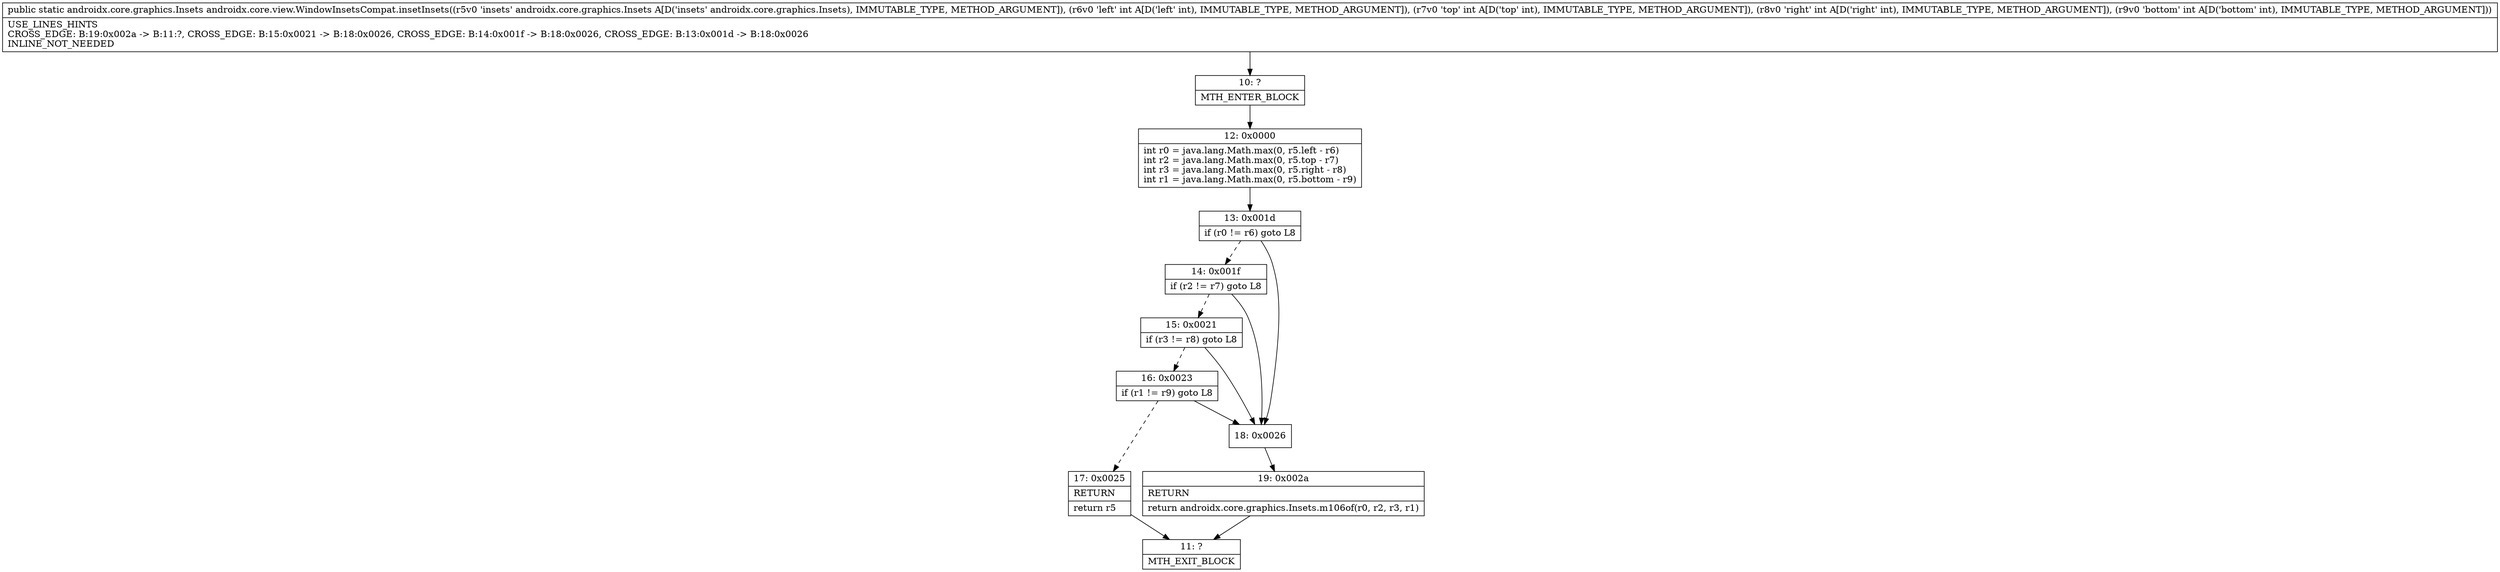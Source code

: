 digraph "CFG forandroidx.core.view.WindowInsetsCompat.insetInsets(Landroidx\/core\/graphics\/Insets;IIII)Landroidx\/core\/graphics\/Insets;" {
Node_10 [shape=record,label="{10\:\ ?|MTH_ENTER_BLOCK\l}"];
Node_12 [shape=record,label="{12\:\ 0x0000|int r0 = java.lang.Math.max(0, r5.left \- r6)\lint r2 = java.lang.Math.max(0, r5.top \- r7)\lint r3 = java.lang.Math.max(0, r5.right \- r8)\lint r1 = java.lang.Math.max(0, r5.bottom \- r9)\l}"];
Node_13 [shape=record,label="{13\:\ 0x001d|if (r0 != r6) goto L8\l}"];
Node_14 [shape=record,label="{14\:\ 0x001f|if (r2 != r7) goto L8\l}"];
Node_15 [shape=record,label="{15\:\ 0x0021|if (r3 != r8) goto L8\l}"];
Node_16 [shape=record,label="{16\:\ 0x0023|if (r1 != r9) goto L8\l}"];
Node_17 [shape=record,label="{17\:\ 0x0025|RETURN\l|return r5\l}"];
Node_11 [shape=record,label="{11\:\ ?|MTH_EXIT_BLOCK\l}"];
Node_18 [shape=record,label="{18\:\ 0x0026}"];
Node_19 [shape=record,label="{19\:\ 0x002a|RETURN\l|return androidx.core.graphics.Insets.m106of(r0, r2, r3, r1)\l}"];
MethodNode[shape=record,label="{public static androidx.core.graphics.Insets androidx.core.view.WindowInsetsCompat.insetInsets((r5v0 'insets' androidx.core.graphics.Insets A[D('insets' androidx.core.graphics.Insets), IMMUTABLE_TYPE, METHOD_ARGUMENT]), (r6v0 'left' int A[D('left' int), IMMUTABLE_TYPE, METHOD_ARGUMENT]), (r7v0 'top' int A[D('top' int), IMMUTABLE_TYPE, METHOD_ARGUMENT]), (r8v0 'right' int A[D('right' int), IMMUTABLE_TYPE, METHOD_ARGUMENT]), (r9v0 'bottom' int A[D('bottom' int), IMMUTABLE_TYPE, METHOD_ARGUMENT]))  | USE_LINES_HINTS\lCROSS_EDGE: B:19:0x002a \-\> B:11:?, CROSS_EDGE: B:15:0x0021 \-\> B:18:0x0026, CROSS_EDGE: B:14:0x001f \-\> B:18:0x0026, CROSS_EDGE: B:13:0x001d \-\> B:18:0x0026\lINLINE_NOT_NEEDED\l}"];
MethodNode -> Node_10;Node_10 -> Node_12;
Node_12 -> Node_13;
Node_13 -> Node_14[style=dashed];
Node_13 -> Node_18;
Node_14 -> Node_15[style=dashed];
Node_14 -> Node_18;
Node_15 -> Node_16[style=dashed];
Node_15 -> Node_18;
Node_16 -> Node_17[style=dashed];
Node_16 -> Node_18;
Node_17 -> Node_11;
Node_18 -> Node_19;
Node_19 -> Node_11;
}

